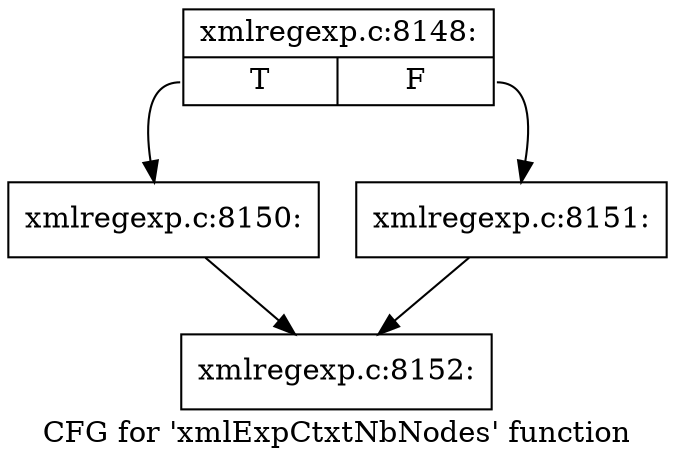 digraph "CFG for 'xmlExpCtxtNbNodes' function" {
	label="CFG for 'xmlExpCtxtNbNodes' function";

	Node0x41f19b0 [shape=record,label="{xmlregexp.c:8148:|{<s0>T|<s1>F}}"];
	Node0x41f19b0:s0 -> Node0x41f1ae0;
	Node0x41f19b0:s1 -> Node0x41f1b30;
	Node0x41f1ae0 [shape=record,label="{xmlregexp.c:8150:}"];
	Node0x41f1ae0 -> Node0x41f1ce0;
	Node0x41f1b30 [shape=record,label="{xmlregexp.c:8151:}"];
	Node0x41f1b30 -> Node0x41f1ce0;
	Node0x41f1ce0 [shape=record,label="{xmlregexp.c:8152:}"];
}
